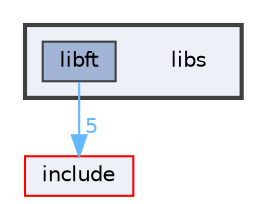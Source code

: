 digraph "/home/ssergiu/projects/cub3d/libs"
{
 // INTERACTIVE_SVG=YES
 // LATEX_PDF_SIZE
  bgcolor="transparent";
  edge [fontname=Helvetica,fontsize=10,labelfontname=Helvetica,labelfontsize=10];
  node [fontname=Helvetica,fontsize=10,shape=box,height=0.2,width=0.4];
  compound=true
  subgraph clusterdir_6719ab1f1f7655efc2fa43f7eb574fd1 {
    graph [ bgcolor="#edf0f7", pencolor="grey25", label="", fontname=Helvetica,fontsize=10 style="filled,bold", URL="dir_6719ab1f1f7655efc2fa43f7eb574fd1.html",tooltip=""]
    dir_6719ab1f1f7655efc2fa43f7eb574fd1 [shape=plaintext, label="libs"];
  dir_4af9eafa7167d8e0c2eebb5f9dfb5dac [label="libft", fillcolor="#a2b4d6", color="grey25", style="filled", URL="dir_4af9eafa7167d8e0c2eebb5f9dfb5dac.html",tooltip=""];
  }
  dir_d44c64559bbebec7f509842c48db8b23 [label="include", fillcolor="#edf0f7", color="red", style="filled", URL="dir_d44c64559bbebec7f509842c48db8b23.html",tooltip=""];
  dir_4af9eafa7167d8e0c2eebb5f9dfb5dac->dir_d44c64559bbebec7f509842c48db8b23 [headlabel="5", labeldistance=1.5 headhref="dir_000002_000000.html" color="steelblue1" fontcolor="steelblue1"];
}
